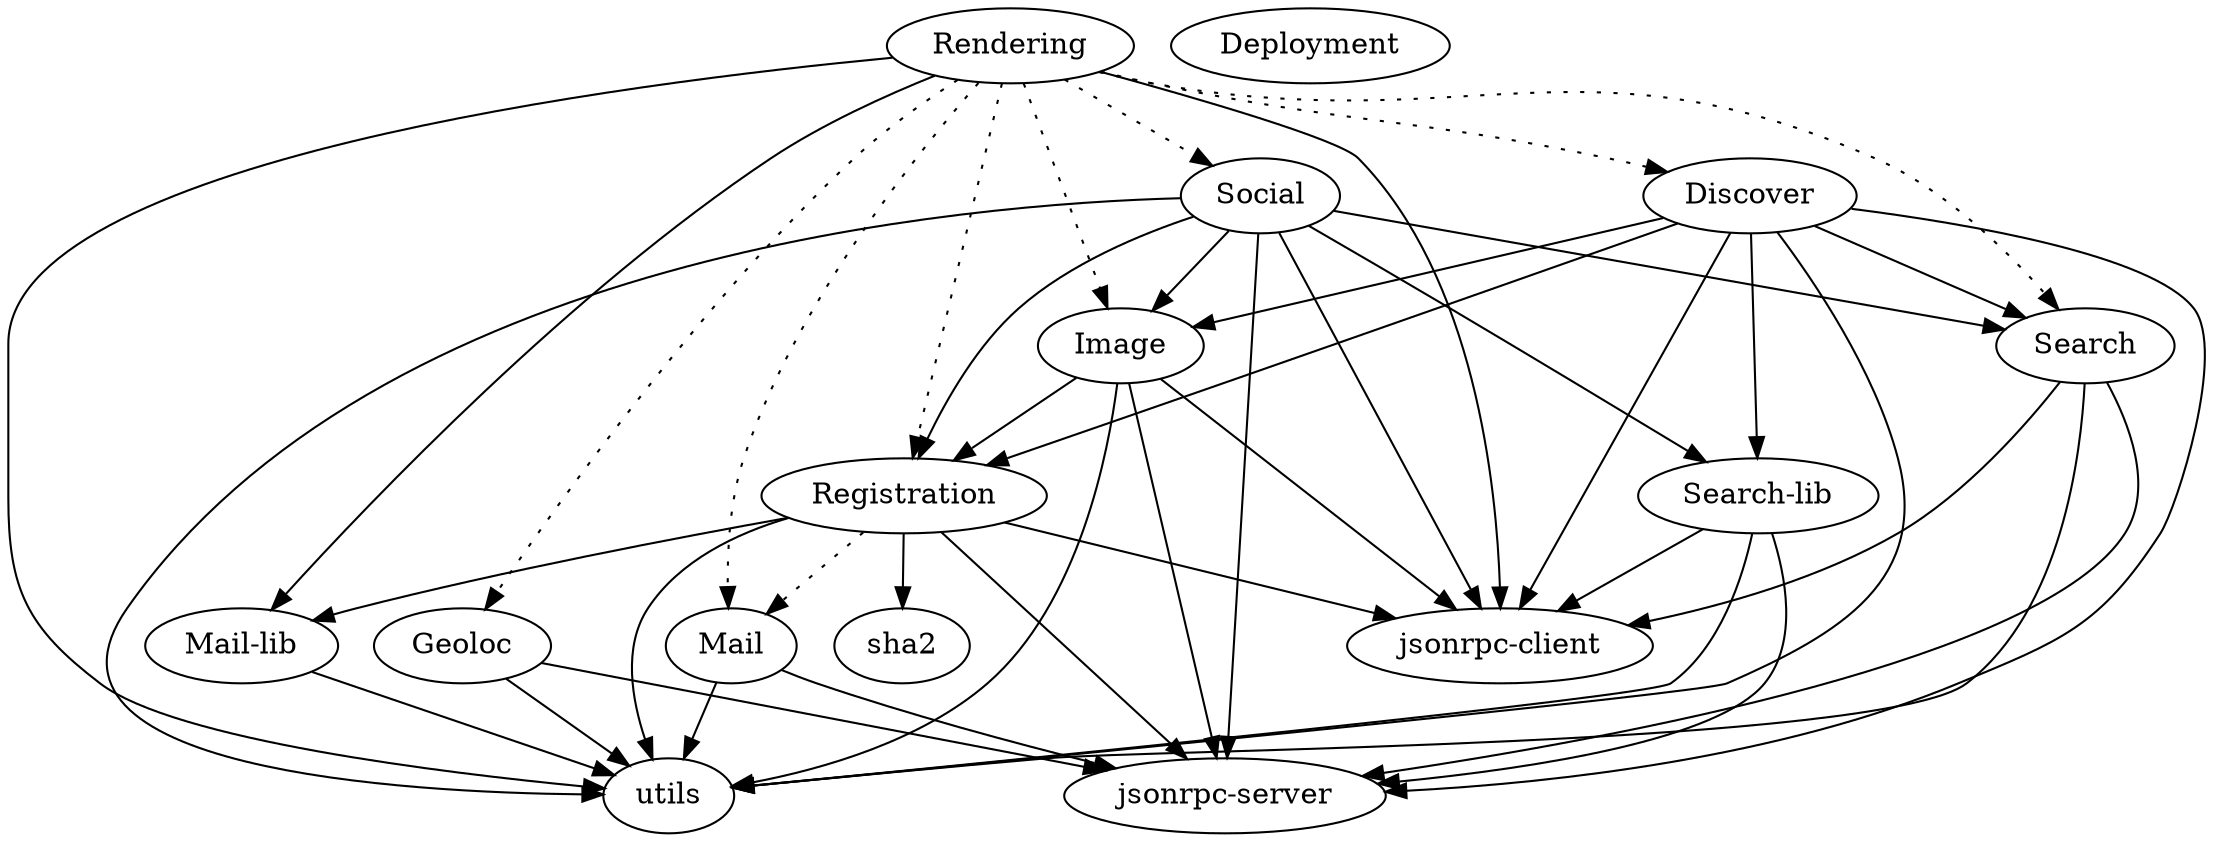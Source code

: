 digraph AgroDependencies {
	Mail -> utils;
	Mail -> "jsonrpc-server";
	"Mail-lib" -> utils;
	Registration -> Mail [style=dotted];
	Registration -> "Mail-lib";
	Registration -> utils;
	Registration -> "jsonrpc-server";
	Registration -> "jsonrpc-client";
	Registration -> sha2;
	Image -> Registration;
	Image -> "jsonrpc-server";
	Image -> "jsonrpc-client";
	Image -> utils;
	Social -> Image;
	Social -> Registration;
	Social -> Search;
	Social -> "jsonrpc-server";
	Social -> "jsonrpc-client";
	Social -> utils;
	Social -> "Search-lib";
	Discover -> Image;
	Discover -> Registration;
	Discover -> Search;
	Discover -> "jsonrpc-server";
	Discover -> "jsonrpc-client";
	Discover -> utils;
	Discover -> "Search-lib";
	Geoloc -> "jsonrpc-server";
	Geoloc -> utils;
	Search -> "jsonrpc-server";
	Search -> "jsonrpc-client";
	Search -> utils;
	"Search-lib" -> "jsonrpc-server";
	"Search-lib" -> "jsonrpc-client";
	"Search-lib" -> utils;
	Deployment;
	Rendering -> utils;
	Rendering -> "jsonrpc-client";
	Rendering -> "Mail-lib";
	Rendering -> Social [style=dotted];
	Rendering -> Discover [style=dotted];
	Rendering -> Image [style=dotted];
	Rendering -> Geoloc [style=dotted];
	Rendering -> Registration [style=dotted];
	Rendering -> Search [style=dotted];
	Rendering -> Mail [style=dotted];
}
